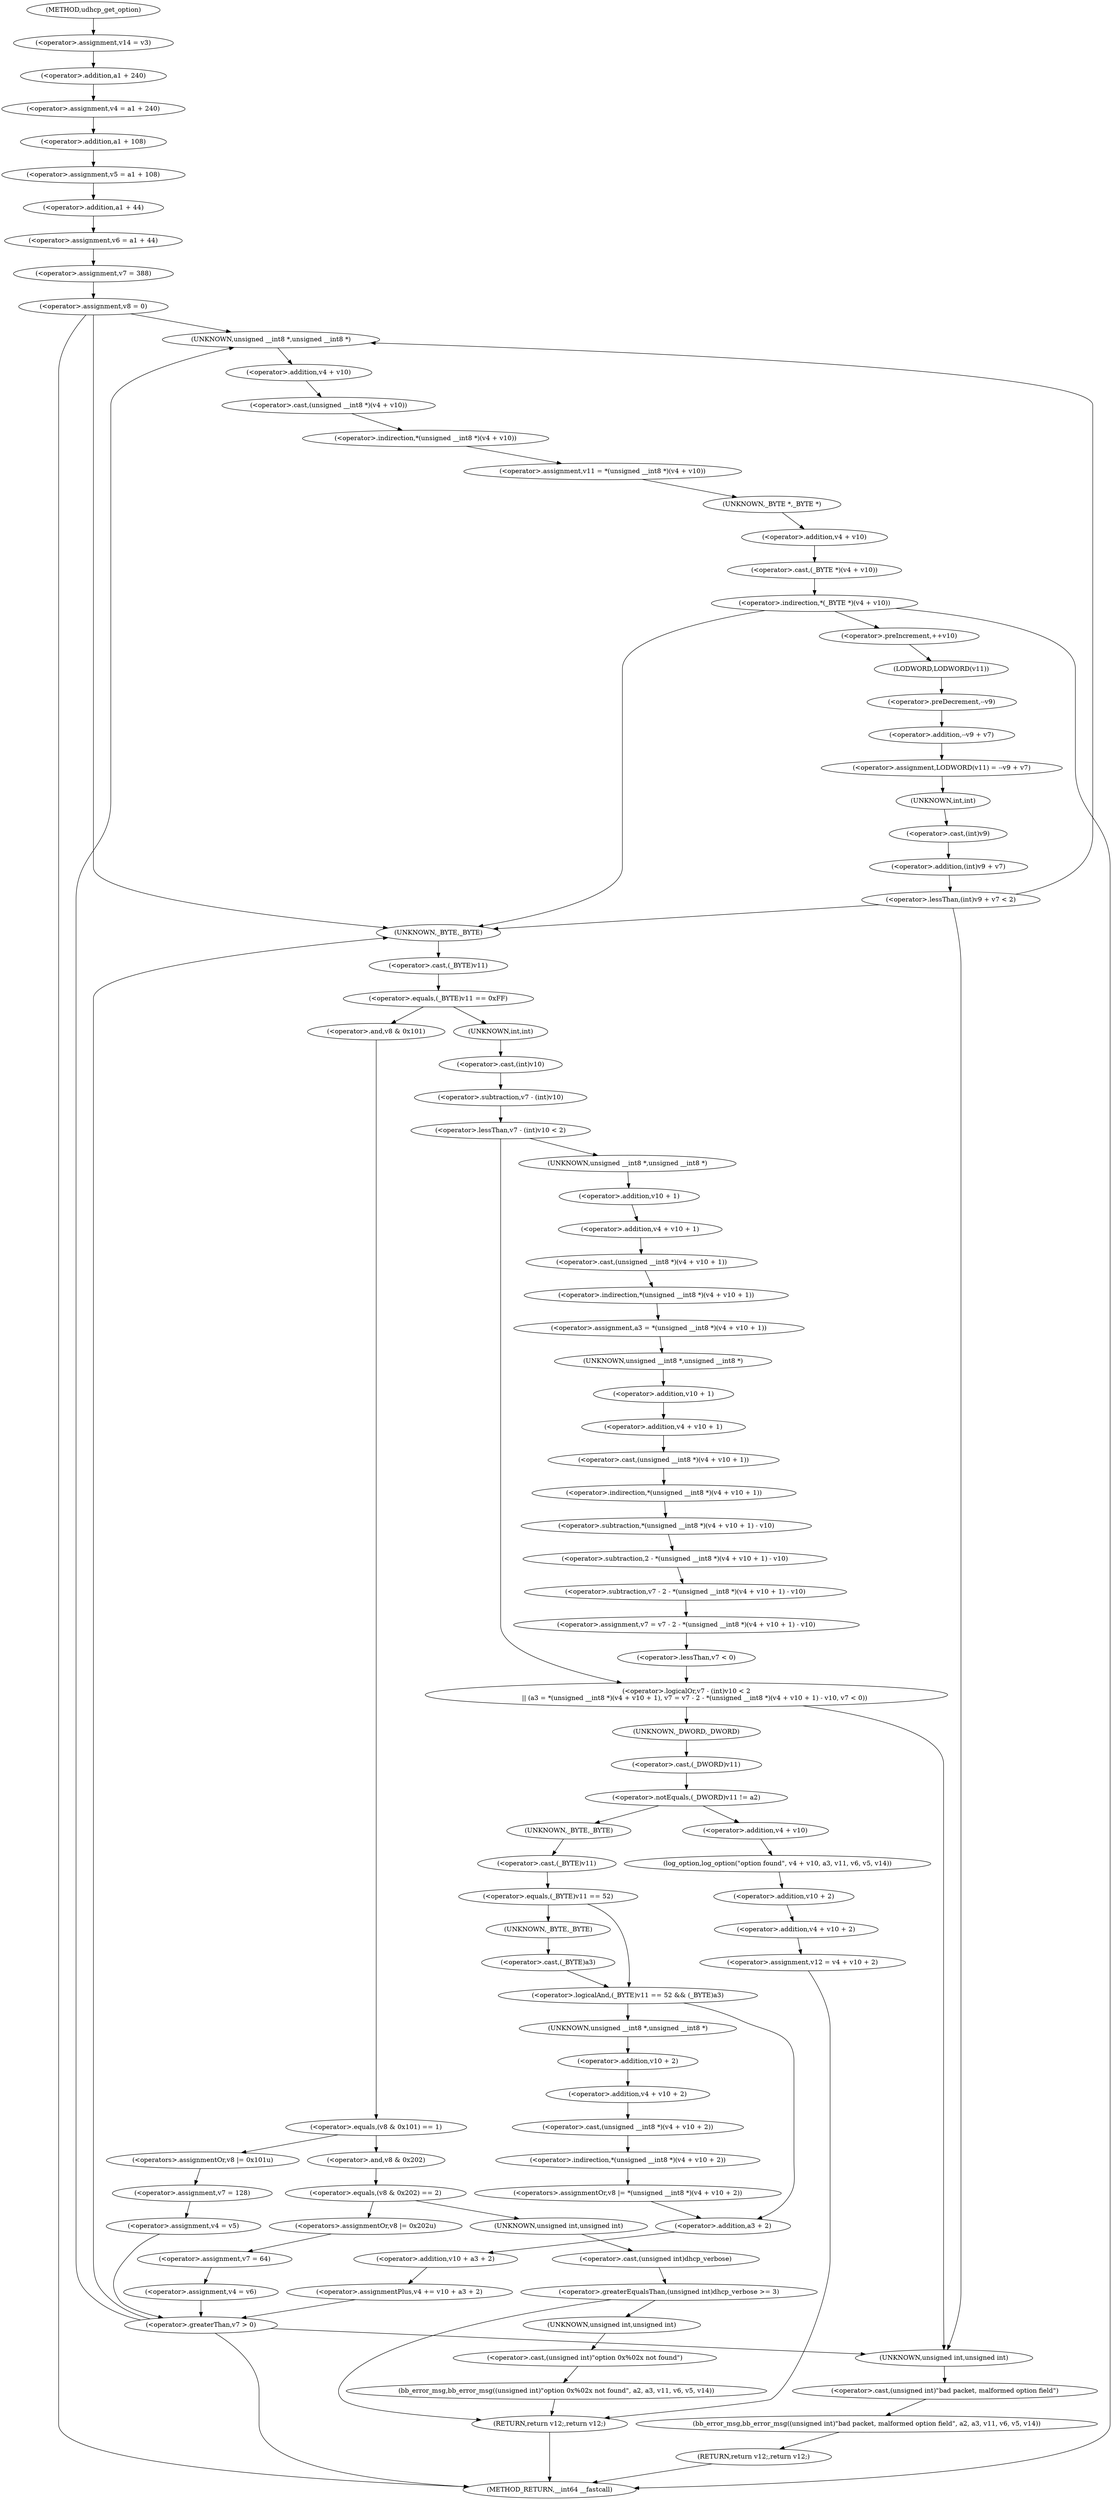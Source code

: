 digraph udhcp_get_option {  
"1000128" [label = "(<operator>.assignment,v14 = v3)" ]
"1000131" [label = "(<operator>.assignment,v4 = a1 + 240)" ]
"1000133" [label = "(<operator>.addition,a1 + 240)" ]
"1000136" [label = "(<operator>.assignment,v5 = a1 + 108)" ]
"1000138" [label = "(<operator>.addition,a1 + 108)" ]
"1000141" [label = "(<operator>.assignment,v6 = a1 + 44)" ]
"1000143" [label = "(<operator>.addition,a1 + 44)" ]
"1000146" [label = "(<operator>.assignment,v7 = 388)" ]
"1000149" [label = "(<operator>.assignment,v8 = 0)" ]
"1000160" [label = "(<operator>.assignment,v11 = *(unsigned __int8 *)(v4 + v10))" ]
"1000162" [label = "(<operator>.indirection,*(unsigned __int8 *)(v4 + v10))" ]
"1000163" [label = "(<operator>.cast,(unsigned __int8 *)(v4 + v10))" ]
"1000164" [label = "(UNKNOWN,unsigned __int8 *,unsigned __int8 *)" ]
"1000165" [label = "(<operator>.addition,v4 + v10)" ]
"1000169" [label = "(<operator>.indirection,*(_BYTE *)(v4 + v10))" ]
"1000170" [label = "(<operator>.cast,(_BYTE *)(v4 + v10))" ]
"1000171" [label = "(UNKNOWN,_BYTE *,_BYTE *)" ]
"1000172" [label = "(<operator>.addition,v4 + v10)" ]
"1000176" [label = "(<operator>.preIncrement,++v10)" ]
"1000178" [label = "(<operator>.assignment,LODWORD(v11) = --v9 + v7)" ]
"1000179" [label = "(LODWORD,LODWORD(v11))" ]
"1000181" [label = "(<operator>.addition,--v9 + v7)" ]
"1000182" [label = "(<operator>.preDecrement,--v9)" ]
"1000186" [label = "(<operator>.lessThan,(int)v9 + v7 < 2)" ]
"1000187" [label = "(<operator>.addition,(int)v9 + v7)" ]
"1000188" [label = "(<operator>.cast,(int)v9)" ]
"1000189" [label = "(UNKNOWN,int,int)" ]
"1000195" [label = "(<operator>.equals,(_BYTE)v11 == 0xFF)" ]
"1000196" [label = "(<operator>.cast,(_BYTE)v11)" ]
"1000197" [label = "(UNKNOWN,_BYTE,_BYTE)" ]
"1000202" [label = "(<operator>.equals,(v8 & 0x101) == 1)" ]
"1000203" [label = "(<operator>.and,v8 & 0x101)" ]
"1000208" [label = "(<operators>.assignmentOr,v8 |= 0x101u)" ]
"1000211" [label = "(<operator>.assignment,v7 = 128)" ]
"1000214" [label = "(<operator>.assignment,v4 = v5)" ]
"1000219" [label = "(<operator>.equals,(v8 & 0x202) == 2)" ]
"1000220" [label = "(<operator>.and,v8 & 0x202)" ]
"1000225" [label = "(<operators>.assignmentOr,v8 |= 0x202u)" ]
"1000228" [label = "(<operator>.assignment,v7 = 64)" ]
"1000231" [label = "(<operator>.assignment,v4 = v6)" ]
"1000237" [label = "(<operator>.greaterEqualsThan,(unsigned int)dhcp_verbose >= 3)" ]
"1000238" [label = "(<operator>.cast,(unsigned int)dhcp_verbose)" ]
"1000239" [label = "(UNKNOWN,unsigned int,unsigned int)" ]
"1000242" [label = "(bb_error_msg,bb_error_msg((unsigned int)\"option 0x%02x not found\", a2, a3, v11, v6, v5, v14))" ]
"1000243" [label = "(<operator>.cast,(unsigned int)\"option 0x%02x not found\")" ]
"1000244" [label = "(UNKNOWN,unsigned int,unsigned int)" ]
"1000255" [label = "(<operator>.logicalOr,v7 - (int)v10 < 2\n        || (a3 = *(unsigned __int8 *)(v4 + v10 + 1), v7 = v7 - 2 - *(unsigned __int8 *)(v4 + v10 + 1) - v10, v7 < 0))" ]
"1000256" [label = "(<operator>.lessThan,v7 - (int)v10 < 2)" ]
"1000257" [label = "(<operator>.subtraction,v7 - (int)v10)" ]
"1000259" [label = "(<operator>.cast,(int)v10)" ]
"1000260" [label = "(UNKNOWN,int,int)" ]
"1000264" [label = "(<operator>.assignment,a3 = *(unsigned __int8 *)(v4 + v10 + 1))" ]
"1000266" [label = "(<operator>.indirection,*(unsigned __int8 *)(v4 + v10 + 1))" ]
"1000267" [label = "(<operator>.cast,(unsigned __int8 *)(v4 + v10 + 1))" ]
"1000268" [label = "(UNKNOWN,unsigned __int8 *,unsigned __int8 *)" ]
"1000269" [label = "(<operator>.addition,v4 + v10 + 1)" ]
"1000271" [label = "(<operator>.addition,v10 + 1)" ]
"1000275" [label = "(<operator>.assignment,v7 = v7 - 2 - *(unsigned __int8 *)(v4 + v10 + 1) - v10)" ]
"1000277" [label = "(<operator>.subtraction,v7 - 2 - *(unsigned __int8 *)(v4 + v10 + 1) - v10)" ]
"1000279" [label = "(<operator>.subtraction,2 - *(unsigned __int8 *)(v4 + v10 + 1) - v10)" ]
"1000281" [label = "(<operator>.subtraction,*(unsigned __int8 *)(v4 + v10 + 1) - v10)" ]
"1000282" [label = "(<operator>.indirection,*(unsigned __int8 *)(v4 + v10 + 1))" ]
"1000283" [label = "(<operator>.cast,(unsigned __int8 *)(v4 + v10 + 1))" ]
"1000284" [label = "(UNKNOWN,unsigned __int8 *,unsigned __int8 *)" ]
"1000285" [label = "(<operator>.addition,v4 + v10 + 1)" ]
"1000287" [label = "(<operator>.addition,v10 + 1)" ]
"1000291" [label = "(<operator>.lessThan,v7 < 0)" ]
"1000297" [label = "(bb_error_msg,bb_error_msg((unsigned int)\"bad packet, malformed option field\", a2, a3, v11, v6, v5, v14))" ]
"1000298" [label = "(<operator>.cast,(unsigned int)\"bad packet, malformed option field\")" ]
"1000299" [label = "(UNKNOWN,unsigned int,unsigned int)" ]
"1000307" [label = "(RETURN,return v12;,return v12;)" ]
"1000310" [label = "(<operator>.notEquals,(_DWORD)v11 != a2)" ]
"1000311" [label = "(<operator>.cast,(_DWORD)v11)" ]
"1000312" [label = "(UNKNOWN,_DWORD,_DWORD)" ]
"1000317" [label = "(<operator>.logicalAnd,(_BYTE)v11 == 52 && (_BYTE)a3)" ]
"1000318" [label = "(<operator>.equals,(_BYTE)v11 == 52)" ]
"1000319" [label = "(<operator>.cast,(_BYTE)v11)" ]
"1000320" [label = "(UNKNOWN,_BYTE,_BYTE)" ]
"1000323" [label = "(<operator>.cast,(_BYTE)a3)" ]
"1000324" [label = "(UNKNOWN,_BYTE,_BYTE)" ]
"1000326" [label = "(<operators>.assignmentOr,v8 |= *(unsigned __int8 *)(v4 + v10 + 2))" ]
"1000328" [label = "(<operator>.indirection,*(unsigned __int8 *)(v4 + v10 + 2))" ]
"1000329" [label = "(<operator>.cast,(unsigned __int8 *)(v4 + v10 + 2))" ]
"1000330" [label = "(UNKNOWN,unsigned __int8 *,unsigned __int8 *)" ]
"1000331" [label = "(<operator>.addition,v4 + v10 + 2)" ]
"1000333" [label = "(<operator>.addition,v10 + 2)" ]
"1000336" [label = "(<operator>.assignmentPlus,v4 += v10 + a3 + 2)" ]
"1000338" [label = "(<operator>.addition,v10 + a3 + 2)" ]
"1000340" [label = "(<operator>.addition,a3 + 2)" ]
"1000345" [label = "(<operator>.greaterThan,v7 > 0)" ]
"1000350" [label = "(log_option,log_option(\"option found\", v4 + v10, a3, v11, v6, v5, v14))" ]
"1000352" [label = "(<operator>.addition,v4 + v10)" ]
"1000360" [label = "(<operator>.assignment,v12 = v4 + v10 + 2)" ]
"1000362" [label = "(<operator>.addition,v4 + v10 + 2)" ]
"1000364" [label = "(<operator>.addition,v10 + 2)" ]
"1000367" [label = "(RETURN,return v12;,return v12;)" ]
"1000112" [label = "(METHOD,udhcp_get_option)" ]
"1000369" [label = "(METHOD_RETURN,__int64 __fastcall)" ]
  "1000128" -> "1000133" 
  "1000131" -> "1000138" 
  "1000133" -> "1000131" 
  "1000136" -> "1000143" 
  "1000138" -> "1000136" 
  "1000141" -> "1000146" 
  "1000143" -> "1000141" 
  "1000146" -> "1000149" 
  "1000149" -> "1000369" 
  "1000149" -> "1000197" 
  "1000149" -> "1000164" 
  "1000160" -> "1000171" 
  "1000162" -> "1000160" 
  "1000163" -> "1000162" 
  "1000164" -> "1000165" 
  "1000165" -> "1000163" 
  "1000169" -> "1000197" 
  "1000169" -> "1000369" 
  "1000169" -> "1000176" 
  "1000170" -> "1000169" 
  "1000171" -> "1000172" 
  "1000172" -> "1000170" 
  "1000176" -> "1000179" 
  "1000178" -> "1000189" 
  "1000179" -> "1000182" 
  "1000181" -> "1000178" 
  "1000182" -> "1000181" 
  "1000186" -> "1000197" 
  "1000186" -> "1000164" 
  "1000186" -> "1000299" 
  "1000187" -> "1000186" 
  "1000188" -> "1000187" 
  "1000189" -> "1000188" 
  "1000195" -> "1000203" 
  "1000195" -> "1000260" 
  "1000196" -> "1000195" 
  "1000197" -> "1000196" 
  "1000202" -> "1000208" 
  "1000202" -> "1000220" 
  "1000203" -> "1000202" 
  "1000208" -> "1000211" 
  "1000211" -> "1000214" 
  "1000214" -> "1000345" 
  "1000219" -> "1000225" 
  "1000219" -> "1000239" 
  "1000220" -> "1000219" 
  "1000225" -> "1000228" 
  "1000228" -> "1000231" 
  "1000231" -> "1000345" 
  "1000237" -> "1000244" 
  "1000237" -> "1000367" 
  "1000238" -> "1000237" 
  "1000239" -> "1000238" 
  "1000242" -> "1000367" 
  "1000243" -> "1000242" 
  "1000244" -> "1000243" 
  "1000255" -> "1000312" 
  "1000255" -> "1000299" 
  "1000256" -> "1000255" 
  "1000256" -> "1000268" 
  "1000257" -> "1000256" 
  "1000259" -> "1000257" 
  "1000260" -> "1000259" 
  "1000264" -> "1000284" 
  "1000266" -> "1000264" 
  "1000267" -> "1000266" 
  "1000268" -> "1000271" 
  "1000269" -> "1000267" 
  "1000271" -> "1000269" 
  "1000275" -> "1000291" 
  "1000277" -> "1000275" 
  "1000279" -> "1000277" 
  "1000281" -> "1000279" 
  "1000282" -> "1000281" 
  "1000283" -> "1000282" 
  "1000284" -> "1000287" 
  "1000285" -> "1000283" 
  "1000287" -> "1000285" 
  "1000291" -> "1000255" 
  "1000297" -> "1000307" 
  "1000298" -> "1000297" 
  "1000299" -> "1000298" 
  "1000307" -> "1000369" 
  "1000310" -> "1000320" 
  "1000310" -> "1000352" 
  "1000311" -> "1000310" 
  "1000312" -> "1000311" 
  "1000317" -> "1000330" 
  "1000317" -> "1000340" 
  "1000318" -> "1000324" 
  "1000318" -> "1000317" 
  "1000319" -> "1000318" 
  "1000320" -> "1000319" 
  "1000323" -> "1000317" 
  "1000324" -> "1000323" 
  "1000326" -> "1000340" 
  "1000328" -> "1000326" 
  "1000329" -> "1000328" 
  "1000330" -> "1000333" 
  "1000331" -> "1000329" 
  "1000333" -> "1000331" 
  "1000336" -> "1000345" 
  "1000338" -> "1000336" 
  "1000340" -> "1000338" 
  "1000345" -> "1000369" 
  "1000345" -> "1000197" 
  "1000345" -> "1000164" 
  "1000345" -> "1000299" 
  "1000350" -> "1000364" 
  "1000352" -> "1000350" 
  "1000360" -> "1000367" 
  "1000362" -> "1000360" 
  "1000364" -> "1000362" 
  "1000367" -> "1000369" 
  "1000112" -> "1000128" 
}
